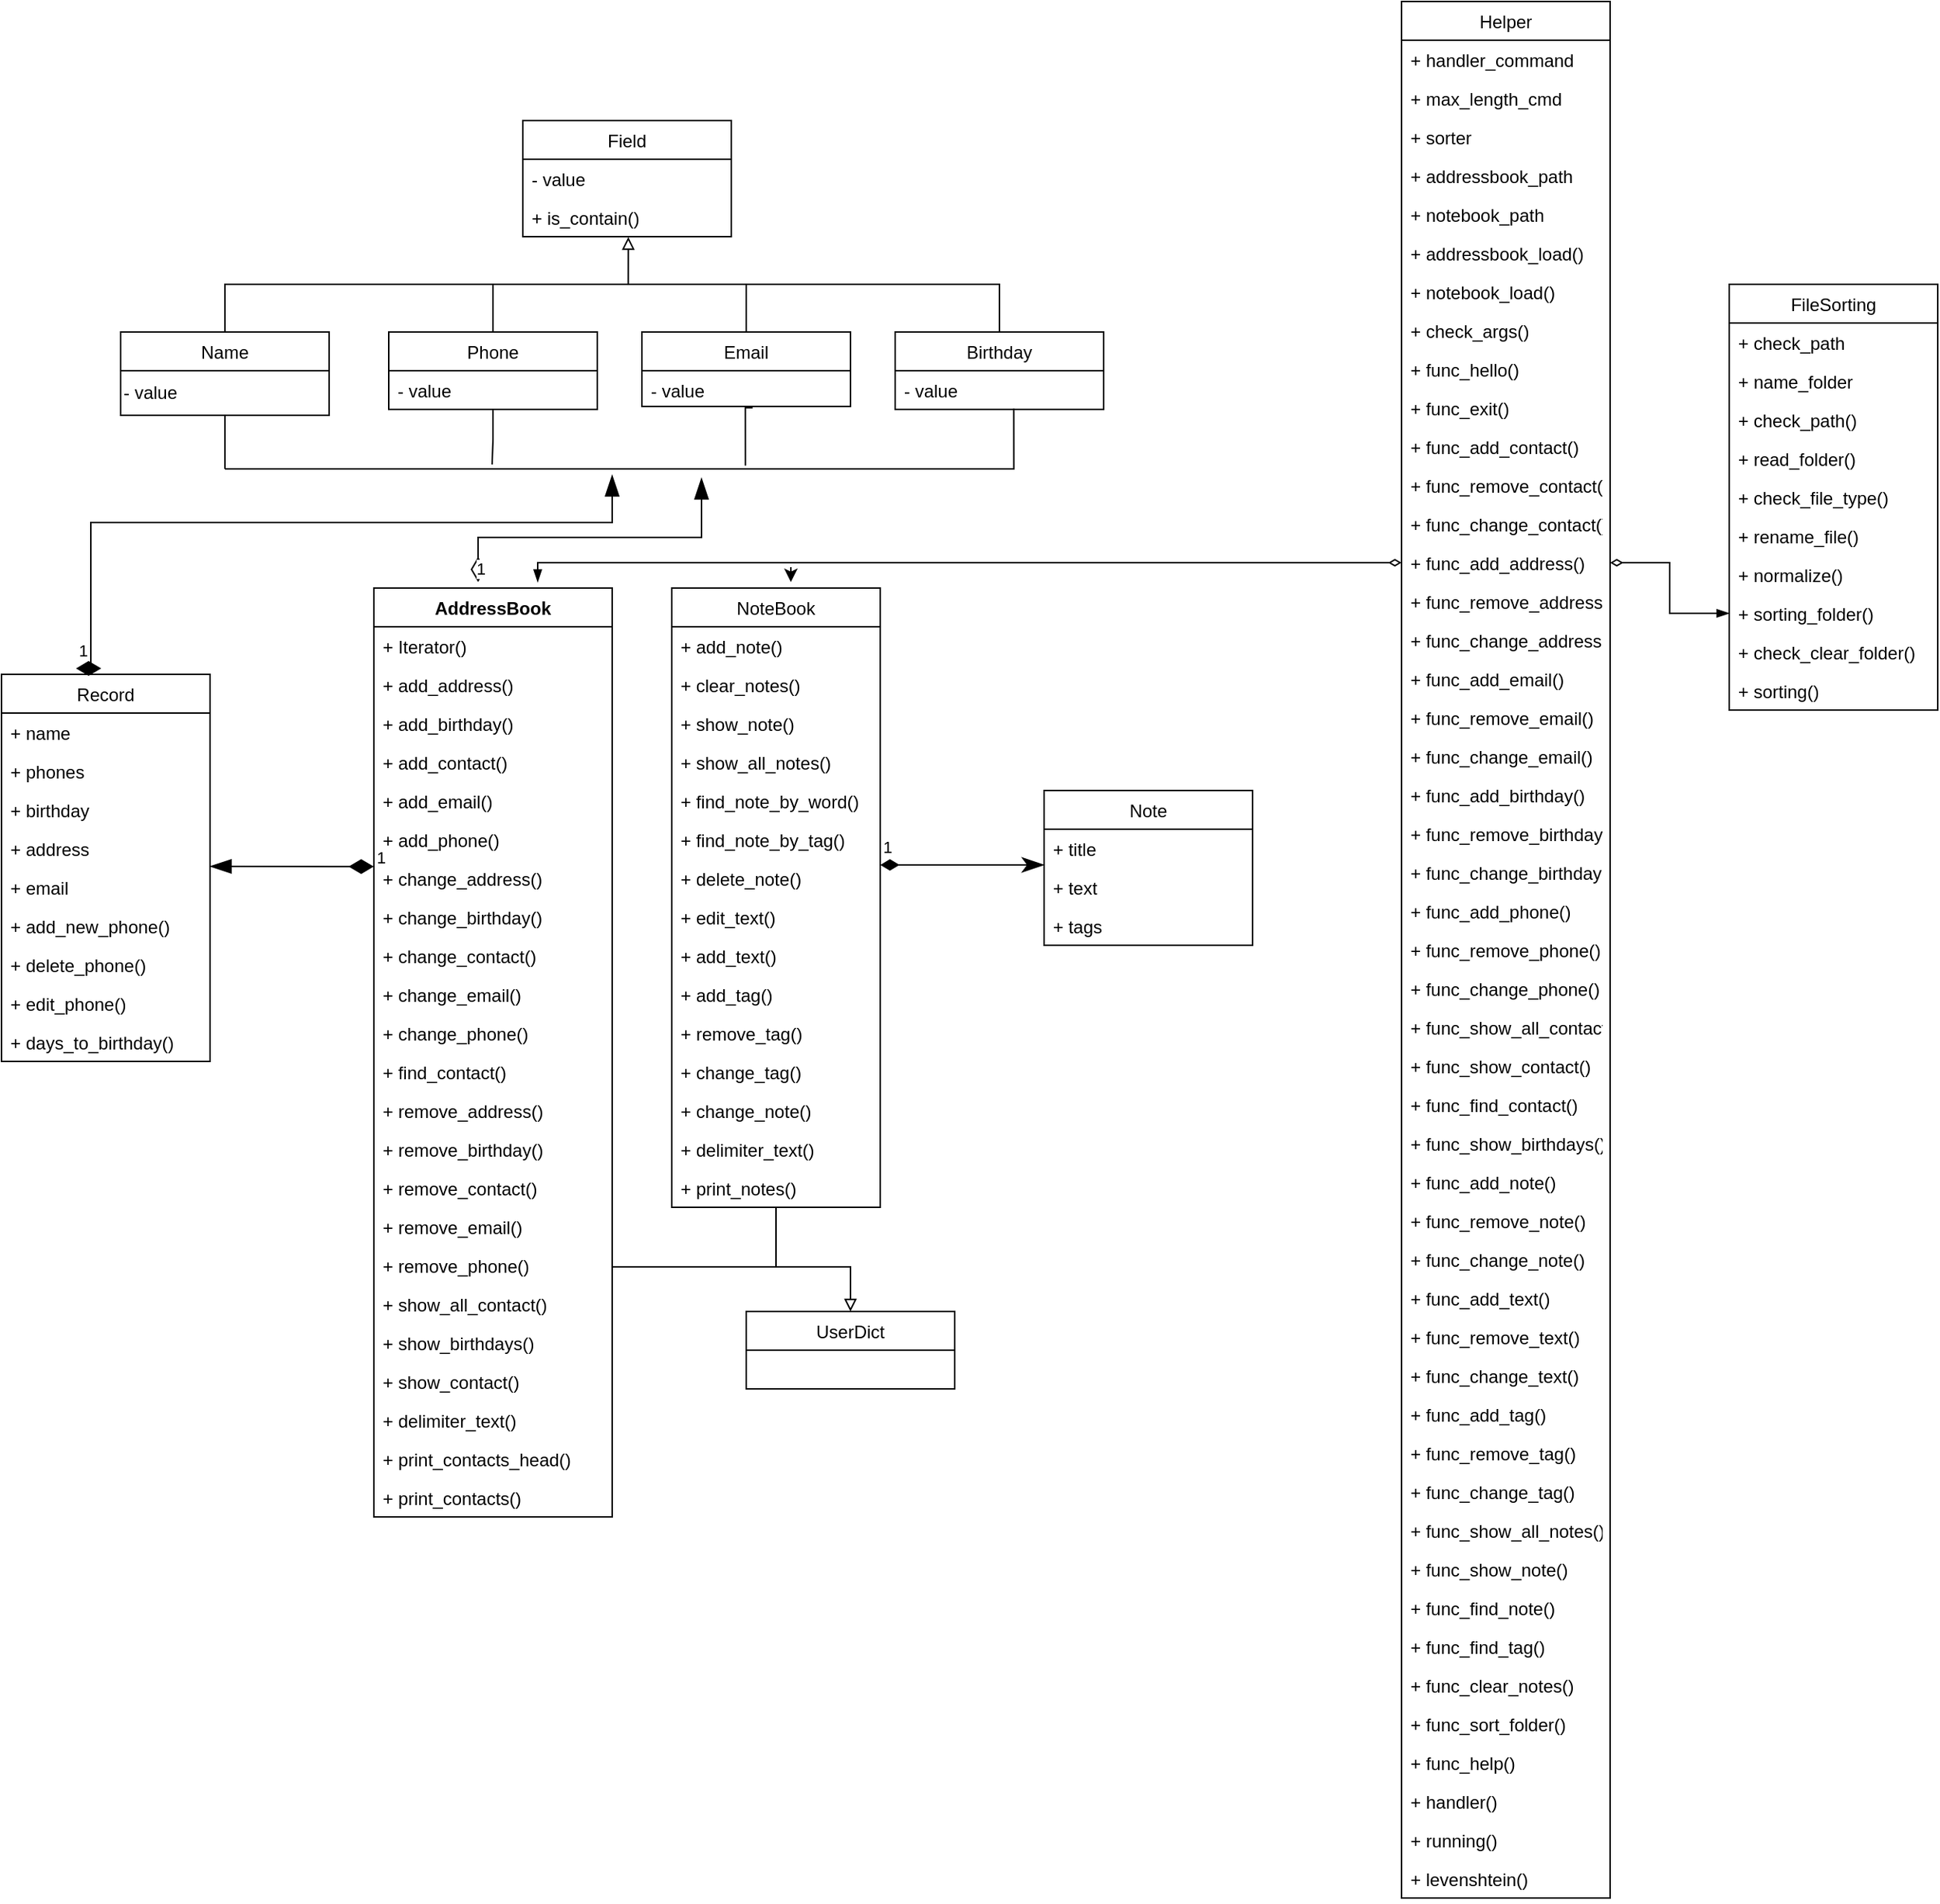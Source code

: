 <mxfile version="20.6.0" type="github">
  <diagram id="LHXwLMslvhEM35hMRNJ9" name="Страница 1">
    <mxGraphModel dx="2930" dy="1698" grid="1" gridSize="10" guides="1" tooltips="1" connect="1" arrows="1" fold="1" page="0" pageScale="1" pageWidth="827" pageHeight="1169" math="0" shadow="0">
      <root>
        <mxCell id="0" />
        <mxCell id="1" parent="0" />
        <mxCell id="7CHZc0xupjihCXrQyd_e-5" value="UserDict" style="swimlane;fontStyle=0;childLayout=stackLayout;horizontal=1;startSize=26;fillColor=none;horizontalStack=0;resizeParent=1;resizeParentMax=0;resizeLast=0;collapsible=1;marginBottom=0;" parent="1" vertex="1">
          <mxGeometry x="-360" y="360" width="140" height="52" as="geometry">
            <mxRectangle x="140" y="-300" width="90" height="30" as="alternateBounds" />
          </mxGeometry>
        </mxCell>
        <mxCell id="7CHZc0xupjihCXrQyd_e-9" value="AddressBook" style="swimlane;fontStyle=1;align=center;verticalAlign=top;childLayout=stackLayout;horizontal=1;startSize=26;horizontalStack=0;resizeParent=1;resizeParentMax=0;resizeLast=0;collapsible=1;marginBottom=0;" parent="1" vertex="1">
          <mxGeometry x="-610" y="-126" width="160" height="624" as="geometry">
            <mxRectangle x="40" y="-240" width="120" height="30" as="alternateBounds" />
          </mxGeometry>
        </mxCell>
        <mxCell id="7CHZc0xupjihCXrQyd_e-10" value="+ Iterator()" style="text;strokeColor=none;fillColor=none;align=left;verticalAlign=top;spacingLeft=4;spacingRight=4;overflow=hidden;rotatable=0;points=[[0,0.5],[1,0.5]];portConstraint=eastwest;" parent="7CHZc0xupjihCXrQyd_e-9" vertex="1">
          <mxGeometry y="26" width="160" height="26" as="geometry" />
        </mxCell>
        <mxCell id="7CHZc0xupjihCXrQyd_e-12" value="+ add_address()" style="text;strokeColor=none;fillColor=none;align=left;verticalAlign=top;spacingLeft=4;spacingRight=4;overflow=hidden;rotatable=0;points=[[0,0.5],[1,0.5]];portConstraint=eastwest;" parent="7CHZc0xupjihCXrQyd_e-9" vertex="1">
          <mxGeometry y="52" width="160" height="26" as="geometry" />
        </mxCell>
        <mxCell id="7CHZc0xupjihCXrQyd_e-13" value="+ add_birthday()" style="text;strokeColor=none;fillColor=none;align=left;verticalAlign=top;spacingLeft=4;spacingRight=4;overflow=hidden;rotatable=0;points=[[0,0.5],[1,0.5]];portConstraint=eastwest;" parent="7CHZc0xupjihCXrQyd_e-9" vertex="1">
          <mxGeometry y="78" width="160" height="26" as="geometry" />
        </mxCell>
        <mxCell id="7CHZc0xupjihCXrQyd_e-14" value="+ add_contact()" style="text;strokeColor=none;fillColor=none;align=left;verticalAlign=top;spacingLeft=4;spacingRight=4;overflow=hidden;rotatable=0;points=[[0,0.5],[1,0.5]];portConstraint=eastwest;" parent="7CHZc0xupjihCXrQyd_e-9" vertex="1">
          <mxGeometry y="104" width="160" height="26" as="geometry" />
        </mxCell>
        <mxCell id="7CHZc0xupjihCXrQyd_e-15" value="+ add_email()" style="text;strokeColor=none;fillColor=none;align=left;verticalAlign=top;spacingLeft=4;spacingRight=4;overflow=hidden;rotatable=0;points=[[0,0.5],[1,0.5]];portConstraint=eastwest;" parent="7CHZc0xupjihCXrQyd_e-9" vertex="1">
          <mxGeometry y="130" width="160" height="26" as="geometry" />
        </mxCell>
        <mxCell id="7CHZc0xupjihCXrQyd_e-17" value="+ add_phone()" style="text;strokeColor=none;fillColor=none;align=left;verticalAlign=top;spacingLeft=4;spacingRight=4;overflow=hidden;rotatable=0;points=[[0,0.5],[1,0.5]];portConstraint=eastwest;" parent="7CHZc0xupjihCXrQyd_e-9" vertex="1">
          <mxGeometry y="156" width="160" height="26" as="geometry" />
        </mxCell>
        <mxCell id="7CHZc0xupjihCXrQyd_e-18" value="+ change_address()" style="text;strokeColor=none;fillColor=none;align=left;verticalAlign=top;spacingLeft=4;spacingRight=4;overflow=hidden;rotatable=0;points=[[0,0.5],[1,0.5]];portConstraint=eastwest;" parent="7CHZc0xupjihCXrQyd_e-9" vertex="1">
          <mxGeometry y="182" width="160" height="26" as="geometry" />
        </mxCell>
        <mxCell id="7CHZc0xupjihCXrQyd_e-19" value="+ change_birthday()" style="text;strokeColor=none;fillColor=none;align=left;verticalAlign=top;spacingLeft=4;spacingRight=4;overflow=hidden;rotatable=0;points=[[0,0.5],[1,0.5]];portConstraint=eastwest;" parent="7CHZc0xupjihCXrQyd_e-9" vertex="1">
          <mxGeometry y="208" width="160" height="26" as="geometry" />
        </mxCell>
        <mxCell id="7CHZc0xupjihCXrQyd_e-20" value="+ change_contact()" style="text;strokeColor=none;fillColor=none;align=left;verticalAlign=top;spacingLeft=4;spacingRight=4;overflow=hidden;rotatable=0;points=[[0,0.5],[1,0.5]];portConstraint=eastwest;" parent="7CHZc0xupjihCXrQyd_e-9" vertex="1">
          <mxGeometry y="234" width="160" height="26" as="geometry" />
        </mxCell>
        <mxCell id="7CHZc0xupjihCXrQyd_e-21" value="+ change_email()" style="text;strokeColor=none;fillColor=none;align=left;verticalAlign=top;spacingLeft=4;spacingRight=4;overflow=hidden;rotatable=0;points=[[0,0.5],[1,0.5]];portConstraint=eastwest;" parent="7CHZc0xupjihCXrQyd_e-9" vertex="1">
          <mxGeometry y="260" width="160" height="26" as="geometry" />
        </mxCell>
        <mxCell id="7CHZc0xupjihCXrQyd_e-22" value="+ change_phone()" style="text;strokeColor=none;fillColor=none;align=left;verticalAlign=top;spacingLeft=4;spacingRight=4;overflow=hidden;rotatable=0;points=[[0,0.5],[1,0.5]];portConstraint=eastwest;" parent="7CHZc0xupjihCXrQyd_e-9" vertex="1">
          <mxGeometry y="286" width="160" height="26" as="geometry" />
        </mxCell>
        <mxCell id="7CHZc0xupjihCXrQyd_e-23" value="+ find_contact()" style="text;strokeColor=none;fillColor=none;align=left;verticalAlign=top;spacingLeft=4;spacingRight=4;overflow=hidden;rotatable=0;points=[[0,0.5],[1,0.5]];portConstraint=eastwest;" parent="7CHZc0xupjihCXrQyd_e-9" vertex="1">
          <mxGeometry y="312" width="160" height="26" as="geometry" />
        </mxCell>
        <mxCell id="7CHZc0xupjihCXrQyd_e-24" value="+ remove_address()" style="text;strokeColor=none;fillColor=none;align=left;verticalAlign=top;spacingLeft=4;spacingRight=4;overflow=hidden;rotatable=0;points=[[0,0.5],[1,0.5]];portConstraint=eastwest;" parent="7CHZc0xupjihCXrQyd_e-9" vertex="1">
          <mxGeometry y="338" width="160" height="26" as="geometry" />
        </mxCell>
        <mxCell id="7CHZc0xupjihCXrQyd_e-25" value="+ remove_birthday()" style="text;strokeColor=none;fillColor=none;align=left;verticalAlign=top;spacingLeft=4;spacingRight=4;overflow=hidden;rotatable=0;points=[[0,0.5],[1,0.5]];portConstraint=eastwest;" parent="7CHZc0xupjihCXrQyd_e-9" vertex="1">
          <mxGeometry y="364" width="160" height="26" as="geometry" />
        </mxCell>
        <mxCell id="7CHZc0xupjihCXrQyd_e-26" value="+ remove_contact()" style="text;strokeColor=none;fillColor=none;align=left;verticalAlign=top;spacingLeft=4;spacingRight=4;overflow=hidden;rotatable=0;points=[[0,0.5],[1,0.5]];portConstraint=eastwest;" parent="7CHZc0xupjihCXrQyd_e-9" vertex="1">
          <mxGeometry y="390" width="160" height="26" as="geometry" />
        </mxCell>
        <mxCell id="7CHZc0xupjihCXrQyd_e-27" value="+ remove_email()" style="text;strokeColor=none;fillColor=none;align=left;verticalAlign=top;spacingLeft=4;spacingRight=4;overflow=hidden;rotatable=0;points=[[0,0.5],[1,0.5]];portConstraint=eastwest;" parent="7CHZc0xupjihCXrQyd_e-9" vertex="1">
          <mxGeometry y="416" width="160" height="26" as="geometry" />
        </mxCell>
        <mxCell id="7CHZc0xupjihCXrQyd_e-28" value="+ remove_phone()" style="text;strokeColor=none;fillColor=none;align=left;verticalAlign=top;spacingLeft=4;spacingRight=4;overflow=hidden;rotatable=0;points=[[0,0.5],[1,0.5]];portConstraint=eastwest;" parent="7CHZc0xupjihCXrQyd_e-9" vertex="1">
          <mxGeometry y="442" width="160" height="26" as="geometry" />
        </mxCell>
        <mxCell id="7CHZc0xupjihCXrQyd_e-29" value="+ show_all_contact()" style="text;strokeColor=none;fillColor=none;align=left;verticalAlign=top;spacingLeft=4;spacingRight=4;overflow=hidden;rotatable=0;points=[[0,0.5],[1,0.5]];portConstraint=eastwest;" parent="7CHZc0xupjihCXrQyd_e-9" vertex="1">
          <mxGeometry y="468" width="160" height="26" as="geometry" />
        </mxCell>
        <mxCell id="7CHZc0xupjihCXrQyd_e-30" value="+ show_birthdays()" style="text;strokeColor=none;fillColor=none;align=left;verticalAlign=top;spacingLeft=4;spacingRight=4;overflow=hidden;rotatable=0;points=[[0,0.5],[1,0.5]];portConstraint=eastwest;" parent="7CHZc0xupjihCXrQyd_e-9" vertex="1">
          <mxGeometry y="494" width="160" height="26" as="geometry" />
        </mxCell>
        <mxCell id="7CHZc0xupjihCXrQyd_e-31" value="+ show_contact()" style="text;strokeColor=none;fillColor=none;align=left;verticalAlign=top;spacingLeft=4;spacingRight=4;overflow=hidden;rotatable=0;points=[[0,0.5],[1,0.5]];portConstraint=eastwest;" parent="7CHZc0xupjihCXrQyd_e-9" vertex="1">
          <mxGeometry y="520" width="160" height="26" as="geometry" />
        </mxCell>
        <mxCell id="7CHZc0xupjihCXrQyd_e-32" value="+ delimiter_text()" style="text;strokeColor=none;fillColor=none;align=left;verticalAlign=top;spacingLeft=4;spacingRight=4;overflow=hidden;rotatable=0;points=[[0,0.5],[1,0.5]];portConstraint=eastwest;" parent="7CHZc0xupjihCXrQyd_e-9" vertex="1">
          <mxGeometry y="546" width="160" height="26" as="geometry" />
        </mxCell>
        <mxCell id="7CHZc0xupjihCXrQyd_e-33" value="+ print_contacts_head()" style="text;strokeColor=none;fillColor=none;align=left;verticalAlign=top;spacingLeft=4;spacingRight=4;overflow=hidden;rotatable=0;points=[[0,0.5],[1,0.5]];portConstraint=eastwest;" parent="7CHZc0xupjihCXrQyd_e-9" vertex="1">
          <mxGeometry y="572" width="160" height="26" as="geometry" />
        </mxCell>
        <mxCell id="7CHZc0xupjihCXrQyd_e-34" value="+ print_contacts()" style="text;strokeColor=none;fillColor=none;align=left;verticalAlign=top;spacingLeft=4;spacingRight=4;overflow=hidden;rotatable=0;points=[[0,0.5],[1,0.5]];portConstraint=eastwest;" parent="7CHZc0xupjihCXrQyd_e-9" vertex="1">
          <mxGeometry y="598" width="160" height="26" as="geometry" />
        </mxCell>
        <mxCell id="JIdOy0GhvIOSwxLTdiRH-29" value="" style="edgeStyle=orthogonalEdgeStyle;rounded=0;orthogonalLoop=1;jettySize=auto;html=1;endArrow=none;endFill=0;" edge="1" parent="1" source="7CHZc0xupjihCXrQyd_e-40">
          <mxGeometry relative="1" as="geometry">
            <mxPoint x="-360" y="-330" as="targetPoint" />
            <Array as="points">
              <mxPoint x="-190" y="-330" />
            </Array>
          </mxGeometry>
        </mxCell>
        <mxCell id="7CHZc0xupjihCXrQyd_e-40" value="Birthday" style="swimlane;fontStyle=0;childLayout=stackLayout;horizontal=1;startSize=26;fillColor=none;horizontalStack=0;resizeParent=1;resizeParentMax=0;resizeLast=0;collapsible=1;marginBottom=0;" parent="1" vertex="1">
          <mxGeometry x="-260" y="-298" width="140" height="52" as="geometry">
            <mxRectangle x="-150" y="-200" width="80" height="30" as="alternateBounds" />
          </mxGeometry>
        </mxCell>
        <mxCell id="7CHZc0xupjihCXrQyd_e-41" value="- value" style="text;strokeColor=none;fillColor=none;align=left;verticalAlign=top;spacingLeft=4;spacingRight=4;overflow=hidden;rotatable=0;points=[[0,0.5],[1,0.5]];portConstraint=eastwest;" parent="7CHZc0xupjihCXrQyd_e-40" vertex="1">
          <mxGeometry y="26" width="140" height="26" as="geometry" />
        </mxCell>
        <mxCell id="JIdOy0GhvIOSwxLTdiRH-21" value="" style="edgeStyle=orthogonalEdgeStyle;rounded=0;orthogonalLoop=1;jettySize=auto;html=1;endArrow=none;endFill=0;" edge="1" parent="1" source="7CHZc0xupjihCXrQyd_e-46">
          <mxGeometry relative="1" as="geometry">
            <mxPoint x="-440" y="-330" as="targetPoint" />
            <Array as="points">
              <mxPoint x="-360" y="-330" />
              <mxPoint x="-430" y="-330" />
            </Array>
          </mxGeometry>
        </mxCell>
        <mxCell id="JIdOy0GhvIOSwxLTdiRH-122" value="" style="edgeStyle=orthogonalEdgeStyle;rounded=0;orthogonalLoop=1;jettySize=auto;html=1;endArrow=none;endFill=0;startSize=10;exitX=0.531;exitY=1.038;exitDx=0;exitDy=0;exitPerimeter=0;entryX=0.672;entryY=0.225;entryDx=0;entryDy=0;entryPerimeter=0;" edge="1" parent="1" source="7CHZc0xupjihCXrQyd_e-47" target="JIdOy0GhvIOSwxLTdiRH-118">
          <mxGeometry relative="1" as="geometry">
            <mxPoint x="-360" y="-220" as="targetPoint" />
          </mxGeometry>
        </mxCell>
        <mxCell id="7CHZc0xupjihCXrQyd_e-46" value="Email" style="swimlane;fontStyle=0;childLayout=stackLayout;horizontal=1;startSize=26;fillColor=none;horizontalStack=0;resizeParent=1;resizeParentMax=0;resizeLast=0;collapsible=1;marginBottom=0;" parent="1" vertex="1">
          <mxGeometry x="-430" y="-298" width="140" height="50" as="geometry">
            <mxRectangle x="-230" y="-200" width="70" height="30" as="alternateBounds" />
          </mxGeometry>
        </mxCell>
        <mxCell id="7CHZc0xupjihCXrQyd_e-47" value="- value" style="text;strokeColor=none;fillColor=none;align=left;verticalAlign=top;spacingLeft=4;spacingRight=4;overflow=hidden;rotatable=0;points=[[0,0.5],[1,0.5]];portConstraint=eastwest;" parent="7CHZc0xupjihCXrQyd_e-46" vertex="1">
          <mxGeometry y="26" width="140" height="24" as="geometry" />
        </mxCell>
        <mxCell id="7CHZc0xupjihCXrQyd_e-50" value="Field" style="swimlane;fontStyle=0;childLayout=stackLayout;horizontal=1;startSize=26;fillColor=none;horizontalStack=0;resizeParent=1;resizeParentMax=0;resizeLast=0;collapsible=1;marginBottom=0;" parent="1" vertex="1">
          <mxGeometry x="-510" y="-440" width="140" height="78" as="geometry">
            <mxRectangle x="-270" y="-270" width="70" height="30" as="alternateBounds" />
          </mxGeometry>
        </mxCell>
        <mxCell id="7CHZc0xupjihCXrQyd_e-51" value="- value" style="text;strokeColor=none;fillColor=none;align=left;verticalAlign=top;spacingLeft=4;spacingRight=4;overflow=hidden;rotatable=0;points=[[0,0.5],[1,0.5]];portConstraint=eastwest;" parent="7CHZc0xupjihCXrQyd_e-50" vertex="1">
          <mxGeometry y="26" width="140" height="26" as="geometry" />
        </mxCell>
        <mxCell id="7CHZc0xupjihCXrQyd_e-52" value="+ is_contain()" style="text;strokeColor=none;fillColor=none;align=left;verticalAlign=top;spacingLeft=4;spacingRight=4;overflow=hidden;rotatable=0;points=[[0,0.5],[1,0.5]];portConstraint=eastwest;" parent="7CHZc0xupjihCXrQyd_e-50" vertex="1">
          <mxGeometry y="52" width="140" height="26" as="geometry" />
        </mxCell>
        <mxCell id="7CHZc0xupjihCXrQyd_e-54" value="FileSorting" style="swimlane;fontStyle=0;childLayout=stackLayout;horizontal=1;startSize=26;fillColor=none;horizontalStack=0;resizeParent=1;resizeParentMax=0;resizeLast=0;collapsible=1;marginBottom=0;" parent="1" vertex="1">
          <mxGeometry x="300" y="-330" width="140" height="286" as="geometry">
            <mxRectangle x="550" y="-160" width="100" height="30" as="alternateBounds" />
          </mxGeometry>
        </mxCell>
        <mxCell id="7CHZc0xupjihCXrQyd_e-55" value="+ check_path" style="text;strokeColor=none;fillColor=none;align=left;verticalAlign=top;spacingLeft=4;spacingRight=4;overflow=hidden;rotatable=0;points=[[0,0.5],[1,0.5]];portConstraint=eastwest;" parent="7CHZc0xupjihCXrQyd_e-54" vertex="1">
          <mxGeometry y="26" width="140" height="26" as="geometry" />
        </mxCell>
        <mxCell id="7CHZc0xupjihCXrQyd_e-56" value="+ name_folder" style="text;strokeColor=none;fillColor=none;align=left;verticalAlign=top;spacingLeft=4;spacingRight=4;overflow=hidden;rotatable=0;points=[[0,0.5],[1,0.5]];portConstraint=eastwest;" parent="7CHZc0xupjihCXrQyd_e-54" vertex="1">
          <mxGeometry y="52" width="140" height="26" as="geometry" />
        </mxCell>
        <mxCell id="7CHZc0xupjihCXrQyd_e-65" value="+ check_path()" style="text;strokeColor=none;fillColor=none;align=left;verticalAlign=top;spacingLeft=4;spacingRight=4;overflow=hidden;rotatable=0;points=[[0,0.5],[1,0.5]];portConstraint=eastwest;" parent="7CHZc0xupjihCXrQyd_e-54" vertex="1">
          <mxGeometry y="78" width="140" height="26" as="geometry" />
        </mxCell>
        <mxCell id="7CHZc0xupjihCXrQyd_e-57" value="+ read_folder()" style="text;strokeColor=none;fillColor=none;align=left;verticalAlign=top;spacingLeft=4;spacingRight=4;overflow=hidden;rotatable=0;points=[[0,0.5],[1,0.5]];portConstraint=eastwest;" parent="7CHZc0xupjihCXrQyd_e-54" vertex="1">
          <mxGeometry y="104" width="140" height="26" as="geometry" />
        </mxCell>
        <mxCell id="7CHZc0xupjihCXrQyd_e-58" value="+ check_file_type()" style="text;strokeColor=none;fillColor=none;align=left;verticalAlign=top;spacingLeft=4;spacingRight=4;overflow=hidden;rotatable=0;points=[[0,0.5],[1,0.5]];portConstraint=eastwest;" parent="7CHZc0xupjihCXrQyd_e-54" vertex="1">
          <mxGeometry y="130" width="140" height="26" as="geometry" />
        </mxCell>
        <mxCell id="7CHZc0xupjihCXrQyd_e-59" value="+ rename_file()" style="text;strokeColor=none;fillColor=none;align=left;verticalAlign=top;spacingLeft=4;spacingRight=4;overflow=hidden;rotatable=0;points=[[0,0.5],[1,0.5]];portConstraint=eastwest;" parent="7CHZc0xupjihCXrQyd_e-54" vertex="1">
          <mxGeometry y="156" width="140" height="26" as="geometry" />
        </mxCell>
        <mxCell id="7CHZc0xupjihCXrQyd_e-60" value="+ normalize()" style="text;strokeColor=none;fillColor=none;align=left;verticalAlign=top;spacingLeft=4;spacingRight=4;overflow=hidden;rotatable=0;points=[[0,0.5],[1,0.5]];portConstraint=eastwest;" parent="7CHZc0xupjihCXrQyd_e-54" vertex="1">
          <mxGeometry y="182" width="140" height="26" as="geometry" />
        </mxCell>
        <mxCell id="7CHZc0xupjihCXrQyd_e-61" value="+ sorting_folder()" style="text;strokeColor=none;fillColor=none;align=left;verticalAlign=top;spacingLeft=4;spacingRight=4;overflow=hidden;rotatable=0;points=[[0,0.5],[1,0.5]];portConstraint=eastwest;" parent="7CHZc0xupjihCXrQyd_e-54" vertex="1">
          <mxGeometry y="208" width="140" height="26" as="geometry" />
        </mxCell>
        <mxCell id="7CHZc0xupjihCXrQyd_e-62" value="+ check_clear_folder()" style="text;strokeColor=none;fillColor=none;align=left;verticalAlign=top;spacingLeft=4;spacingRight=4;overflow=hidden;rotatable=0;points=[[0,0.5],[1,0.5]];portConstraint=eastwest;" parent="7CHZc0xupjihCXrQyd_e-54" vertex="1">
          <mxGeometry y="234" width="140" height="26" as="geometry" />
        </mxCell>
        <mxCell id="7CHZc0xupjihCXrQyd_e-63" value="+ sorting()" style="text;strokeColor=none;fillColor=none;align=left;verticalAlign=top;spacingLeft=4;spacingRight=4;overflow=hidden;rotatable=0;points=[[0,0.5],[1,0.5]];portConstraint=eastwest;" parent="7CHZc0xupjihCXrQyd_e-54" vertex="1">
          <mxGeometry y="260" width="140" height="26" as="geometry" />
        </mxCell>
        <mxCell id="JIdOy0GhvIOSwxLTdiRH-16" style="edgeStyle=orthogonalEdgeStyle;rounded=0;orthogonalLoop=1;jettySize=auto;html=1;entryX=0.506;entryY=1.008;entryDx=0;entryDy=0;entryPerimeter=0;endArrow=block;endFill=0;" edge="1" parent="1" source="7CHZc0xupjihCXrQyd_e-66" target="7CHZc0xupjihCXrQyd_e-52">
          <mxGeometry relative="1" as="geometry" />
        </mxCell>
        <mxCell id="7CHZc0xupjihCXrQyd_e-66" value="Name" style="swimlane;fontStyle=0;childLayout=stackLayout;horizontal=1;startSize=26;fillColor=none;horizontalStack=0;resizeParent=1;resizeParentMax=0;resizeLast=0;collapsible=1;marginBottom=0;" parent="1" vertex="1">
          <mxGeometry x="-780" y="-298" width="140" height="56" as="geometry">
            <mxRectangle x="-400" y="-200" width="70" height="30" as="alternateBounds" />
          </mxGeometry>
        </mxCell>
        <mxCell id="JIdOy0GhvIOSwxLTdiRH-30" value="- value" style="text;html=1;align=left;verticalAlign=middle;resizable=0;points=[];autosize=1;strokeColor=none;fillColor=none;" vertex="1" parent="7CHZc0xupjihCXrQyd_e-66">
          <mxGeometry y="26" width="140" height="30" as="geometry" />
        </mxCell>
        <mxCell id="JIdOy0GhvIOSwxLTdiRH-20" value="" style="edgeStyle=orthogonalEdgeStyle;rounded=0;orthogonalLoop=1;jettySize=auto;html=1;endArrow=none;endFill=0;" edge="1" parent="1" source="7CHZc0xupjihCXrQyd_e-70">
          <mxGeometry relative="1" as="geometry">
            <mxPoint x="-530" y="-330" as="targetPoint" />
          </mxGeometry>
        </mxCell>
        <mxCell id="JIdOy0GhvIOSwxLTdiRH-125" style="edgeStyle=orthogonalEdgeStyle;rounded=0;orthogonalLoop=1;jettySize=auto;html=1;endArrow=none;endFill=0;startSize=10;entryX=0.345;entryY=0.125;entryDx=0;entryDy=0;entryPerimeter=0;" edge="1" parent="1" source="7CHZc0xupjihCXrQyd_e-70" target="JIdOy0GhvIOSwxLTdiRH-118">
          <mxGeometry relative="1" as="geometry">
            <mxPoint x="-530" y="-200" as="targetPoint" />
          </mxGeometry>
        </mxCell>
        <mxCell id="7CHZc0xupjihCXrQyd_e-70" value="Phone" style="swimlane;fontStyle=0;childLayout=stackLayout;horizontal=1;startSize=26;fillColor=none;horizontalStack=0;resizeParent=1;resizeParentMax=0;resizeLast=0;collapsible=1;marginBottom=0;" parent="1" vertex="1">
          <mxGeometry x="-600" y="-298" width="140" height="52" as="geometry">
            <mxRectangle x="-320" y="-200" width="80" height="30" as="alternateBounds" />
          </mxGeometry>
        </mxCell>
        <mxCell id="7CHZc0xupjihCXrQyd_e-71" value="- value" style="text;strokeColor=none;fillColor=none;align=left;verticalAlign=top;spacingLeft=4;spacingRight=4;overflow=hidden;rotatable=0;points=[[0,0.5],[1,0.5]];portConstraint=eastwest;" parent="7CHZc0xupjihCXrQyd_e-70" vertex="1">
          <mxGeometry y="26" width="140" height="26" as="geometry" />
        </mxCell>
        <mxCell id="7CHZc0xupjihCXrQyd_e-74" value="Record" style="swimlane;fontStyle=0;childLayout=stackLayout;horizontal=1;startSize=26;fillColor=none;horizontalStack=0;resizeParent=1;resizeParentMax=0;resizeLast=0;collapsible=1;marginBottom=0;" parent="1" vertex="1">
          <mxGeometry x="-860" y="-68" width="140" height="260" as="geometry">
            <mxRectangle x="570" y="-180" width="80" height="30" as="alternateBounds" />
          </mxGeometry>
        </mxCell>
        <mxCell id="7CHZc0xupjihCXrQyd_e-75" value="+ name" style="text;strokeColor=none;fillColor=none;align=left;verticalAlign=top;spacingLeft=4;spacingRight=4;overflow=hidden;rotatable=0;points=[[0,0.5],[1,0.5]];portConstraint=eastwest;" parent="7CHZc0xupjihCXrQyd_e-74" vertex="1">
          <mxGeometry y="26" width="140" height="26" as="geometry" />
        </mxCell>
        <mxCell id="7CHZc0xupjihCXrQyd_e-76" value="+ phones" style="text;strokeColor=none;fillColor=none;align=left;verticalAlign=top;spacingLeft=4;spacingRight=4;overflow=hidden;rotatable=0;points=[[0,0.5],[1,0.5]];portConstraint=eastwest;" parent="7CHZc0xupjihCXrQyd_e-74" vertex="1">
          <mxGeometry y="52" width="140" height="26" as="geometry" />
        </mxCell>
        <mxCell id="7CHZc0xupjihCXrQyd_e-77" value="+ birthday" style="text;strokeColor=none;fillColor=none;align=left;verticalAlign=top;spacingLeft=4;spacingRight=4;overflow=hidden;rotatable=0;points=[[0,0.5],[1,0.5]];portConstraint=eastwest;" parent="7CHZc0xupjihCXrQyd_e-74" vertex="1">
          <mxGeometry y="78" width="140" height="26" as="geometry" />
        </mxCell>
        <mxCell id="7CHZc0xupjihCXrQyd_e-78" value="+ address" style="text;strokeColor=none;fillColor=none;align=left;verticalAlign=top;spacingLeft=4;spacingRight=4;overflow=hidden;rotatable=0;points=[[0,0.5],[1,0.5]];portConstraint=eastwest;" parent="7CHZc0xupjihCXrQyd_e-74" vertex="1">
          <mxGeometry y="104" width="140" height="26" as="geometry" />
        </mxCell>
        <mxCell id="7CHZc0xupjihCXrQyd_e-79" value="+ email" style="text;strokeColor=none;fillColor=none;align=left;verticalAlign=top;spacingLeft=4;spacingRight=4;overflow=hidden;rotatable=0;points=[[0,0.5],[1,0.5]];portConstraint=eastwest;" parent="7CHZc0xupjihCXrQyd_e-74" vertex="1">
          <mxGeometry y="130" width="140" height="26" as="geometry" />
        </mxCell>
        <mxCell id="7CHZc0xupjihCXrQyd_e-80" value="+ add_new_phone()" style="text;strokeColor=none;fillColor=none;align=left;verticalAlign=top;spacingLeft=4;spacingRight=4;overflow=hidden;rotatable=0;points=[[0,0.5],[1,0.5]];portConstraint=eastwest;" parent="7CHZc0xupjihCXrQyd_e-74" vertex="1">
          <mxGeometry y="156" width="140" height="26" as="geometry" />
        </mxCell>
        <mxCell id="7CHZc0xupjihCXrQyd_e-81" value="+ delete_phone()" style="text;strokeColor=none;fillColor=none;align=left;verticalAlign=top;spacingLeft=4;spacingRight=4;overflow=hidden;rotatable=0;points=[[0,0.5],[1,0.5]];portConstraint=eastwest;" parent="7CHZc0xupjihCXrQyd_e-74" vertex="1">
          <mxGeometry y="182" width="140" height="26" as="geometry" />
        </mxCell>
        <mxCell id="7CHZc0xupjihCXrQyd_e-82" value="+ edit_phone()" style="text;strokeColor=none;fillColor=none;align=left;verticalAlign=top;spacingLeft=4;spacingRight=4;overflow=hidden;rotatable=0;points=[[0,0.5],[1,0.5]];portConstraint=eastwest;" parent="7CHZc0xupjihCXrQyd_e-74" vertex="1">
          <mxGeometry y="208" width="140" height="26" as="geometry" />
        </mxCell>
        <mxCell id="7CHZc0xupjihCXrQyd_e-83" value="+ days_to_birthday()" style="text;strokeColor=none;fillColor=none;align=left;verticalAlign=top;spacingLeft=4;spacingRight=4;overflow=hidden;rotatable=0;points=[[0,0.5],[1,0.5]];portConstraint=eastwest;" parent="7CHZc0xupjihCXrQyd_e-74" vertex="1">
          <mxGeometry y="234" width="140" height="26" as="geometry" />
        </mxCell>
        <mxCell id="7CHZc0xupjihCXrQyd_e-84" value="Note" style="swimlane;fontStyle=0;childLayout=stackLayout;horizontal=1;startSize=26;fillColor=none;horizontalStack=0;resizeParent=1;resizeParentMax=0;resizeLast=0;collapsible=1;marginBottom=0;" parent="1" vertex="1">
          <mxGeometry x="-160" y="10" width="140" height="104" as="geometry">
            <mxRectangle x="450" y="-160" width="70" height="30" as="alternateBounds" />
          </mxGeometry>
        </mxCell>
        <mxCell id="7CHZc0xupjihCXrQyd_e-85" value="+ title" style="text;strokeColor=none;fillColor=none;align=left;verticalAlign=top;spacingLeft=4;spacingRight=4;overflow=hidden;rotatable=0;points=[[0,0.5],[1,0.5]];portConstraint=eastwest;" parent="7CHZc0xupjihCXrQyd_e-84" vertex="1">
          <mxGeometry y="26" width="140" height="26" as="geometry" />
        </mxCell>
        <mxCell id="7CHZc0xupjihCXrQyd_e-86" value="+ text" style="text;strokeColor=none;fillColor=none;align=left;verticalAlign=top;spacingLeft=4;spacingRight=4;overflow=hidden;rotatable=0;points=[[0,0.5],[1,0.5]];portConstraint=eastwest;" parent="7CHZc0xupjihCXrQyd_e-84" vertex="1">
          <mxGeometry y="52" width="140" height="26" as="geometry" />
        </mxCell>
        <mxCell id="7CHZc0xupjihCXrQyd_e-87" value="+ tags" style="text;strokeColor=none;fillColor=none;align=left;verticalAlign=top;spacingLeft=4;spacingRight=4;overflow=hidden;rotatable=0;points=[[0,0.5],[1,0.5]];portConstraint=eastwest;" parent="7CHZc0xupjihCXrQyd_e-84" vertex="1">
          <mxGeometry y="78" width="140" height="26" as="geometry" />
        </mxCell>
        <mxCell id="JIdOy0GhvIOSwxLTdiRH-58" value="" style="edgeStyle=orthogonalEdgeStyle;rounded=0;orthogonalLoop=1;jettySize=auto;html=1;endArrow=block;endFill=0;entryX=0.5;entryY=0;entryDx=0;entryDy=0;" edge="1" parent="1" source="7CHZc0xupjihCXrQyd_e-88" target="7CHZc0xupjihCXrQyd_e-5">
          <mxGeometry relative="1" as="geometry">
            <mxPoint x="-340" y="370" as="targetPoint" />
            <Array as="points">
              <mxPoint x="-340" y="330" />
              <mxPoint x="-290" y="330" />
            </Array>
          </mxGeometry>
        </mxCell>
        <mxCell id="7CHZc0xupjihCXrQyd_e-88" value="NoteBook" style="swimlane;fontStyle=0;childLayout=stackLayout;horizontal=1;startSize=26;fillColor=none;horizontalStack=0;resizeParent=1;resizeParentMax=0;resizeLast=0;collapsible=1;marginBottom=0;" parent="1" vertex="1">
          <mxGeometry x="-410" y="-126" width="140" height="416" as="geometry">
            <mxRectangle x="320" y="-190" width="90" height="30" as="alternateBounds" />
          </mxGeometry>
        </mxCell>
        <mxCell id="7CHZc0xupjihCXrQyd_e-89" value="+ add_note()" style="text;strokeColor=none;fillColor=none;align=left;verticalAlign=top;spacingLeft=4;spacingRight=4;overflow=hidden;rotatable=0;points=[[0,0.5],[1,0.5]];portConstraint=eastwest;" parent="7CHZc0xupjihCXrQyd_e-88" vertex="1">
          <mxGeometry y="26" width="140" height="26" as="geometry" />
        </mxCell>
        <mxCell id="7CHZc0xupjihCXrQyd_e-90" value="+ clear_notes()" style="text;strokeColor=none;fillColor=none;align=left;verticalAlign=top;spacingLeft=4;spacingRight=4;overflow=hidden;rotatable=0;points=[[0,0.5],[1,0.5]];portConstraint=eastwest;" parent="7CHZc0xupjihCXrQyd_e-88" vertex="1">
          <mxGeometry y="52" width="140" height="26" as="geometry" />
        </mxCell>
        <mxCell id="7CHZc0xupjihCXrQyd_e-91" value="+ show_note()" style="text;strokeColor=none;fillColor=none;align=left;verticalAlign=top;spacingLeft=4;spacingRight=4;overflow=hidden;rotatable=0;points=[[0,0.5],[1,0.5]];portConstraint=eastwest;" parent="7CHZc0xupjihCXrQyd_e-88" vertex="1">
          <mxGeometry y="78" width="140" height="26" as="geometry" />
        </mxCell>
        <mxCell id="7CHZc0xupjihCXrQyd_e-92" value="+ show_all_notes()" style="text;strokeColor=none;fillColor=none;align=left;verticalAlign=top;spacingLeft=4;spacingRight=4;overflow=hidden;rotatable=0;points=[[0,0.5],[1,0.5]];portConstraint=eastwest;" parent="7CHZc0xupjihCXrQyd_e-88" vertex="1">
          <mxGeometry y="104" width="140" height="26" as="geometry" />
        </mxCell>
        <mxCell id="7CHZc0xupjihCXrQyd_e-93" value="+ find_note_by_word()" style="text;strokeColor=none;fillColor=none;align=left;verticalAlign=top;spacingLeft=4;spacingRight=4;overflow=hidden;rotatable=0;points=[[0,0.5],[1,0.5]];portConstraint=eastwest;" parent="7CHZc0xupjihCXrQyd_e-88" vertex="1">
          <mxGeometry y="130" width="140" height="26" as="geometry" />
        </mxCell>
        <mxCell id="7CHZc0xupjihCXrQyd_e-94" value="+ find_note_by_tag()" style="text;strokeColor=none;fillColor=none;align=left;verticalAlign=top;spacingLeft=4;spacingRight=4;overflow=hidden;rotatable=0;points=[[0,0.5],[1,0.5]];portConstraint=eastwest;" parent="7CHZc0xupjihCXrQyd_e-88" vertex="1">
          <mxGeometry y="156" width="140" height="26" as="geometry" />
        </mxCell>
        <mxCell id="7CHZc0xupjihCXrQyd_e-95" value="+ delete_note()" style="text;strokeColor=none;fillColor=none;align=left;verticalAlign=top;spacingLeft=4;spacingRight=4;overflow=hidden;rotatable=0;points=[[0,0.5],[1,0.5]];portConstraint=eastwest;" parent="7CHZc0xupjihCXrQyd_e-88" vertex="1">
          <mxGeometry y="182" width="140" height="26" as="geometry" />
        </mxCell>
        <mxCell id="7CHZc0xupjihCXrQyd_e-96" value="+ edit_text()" style="text;strokeColor=none;fillColor=none;align=left;verticalAlign=top;spacingLeft=4;spacingRight=4;overflow=hidden;rotatable=0;points=[[0,0.5],[1,0.5]];portConstraint=eastwest;" parent="7CHZc0xupjihCXrQyd_e-88" vertex="1">
          <mxGeometry y="208" width="140" height="26" as="geometry" />
        </mxCell>
        <mxCell id="7CHZc0xupjihCXrQyd_e-97" value="+ add_text()" style="text;strokeColor=none;fillColor=none;align=left;verticalAlign=top;spacingLeft=4;spacingRight=4;overflow=hidden;rotatable=0;points=[[0,0.5],[1,0.5]];portConstraint=eastwest;" parent="7CHZc0xupjihCXrQyd_e-88" vertex="1">
          <mxGeometry y="234" width="140" height="26" as="geometry" />
        </mxCell>
        <mxCell id="7CHZc0xupjihCXrQyd_e-98" value="+ add_tag()" style="text;strokeColor=none;fillColor=none;align=left;verticalAlign=top;spacingLeft=4;spacingRight=4;overflow=hidden;rotatable=0;points=[[0,0.5],[1,0.5]];portConstraint=eastwest;" parent="7CHZc0xupjihCXrQyd_e-88" vertex="1">
          <mxGeometry y="260" width="140" height="26" as="geometry" />
        </mxCell>
        <mxCell id="7CHZc0xupjihCXrQyd_e-99" value="+ remove_tag()" style="text;strokeColor=none;fillColor=none;align=left;verticalAlign=top;spacingLeft=4;spacingRight=4;overflow=hidden;rotatable=0;points=[[0,0.5],[1,0.5]];portConstraint=eastwest;" parent="7CHZc0xupjihCXrQyd_e-88" vertex="1">
          <mxGeometry y="286" width="140" height="26" as="geometry" />
        </mxCell>
        <mxCell id="7CHZc0xupjihCXrQyd_e-100" value="+ change_tag()" style="text;strokeColor=none;fillColor=none;align=left;verticalAlign=top;spacingLeft=4;spacingRight=4;overflow=hidden;rotatable=0;points=[[0,0.5],[1,0.5]];portConstraint=eastwest;" parent="7CHZc0xupjihCXrQyd_e-88" vertex="1">
          <mxGeometry y="312" width="140" height="26" as="geometry" />
        </mxCell>
        <mxCell id="7CHZc0xupjihCXrQyd_e-101" value="+ change_note()" style="text;strokeColor=none;fillColor=none;align=left;verticalAlign=top;spacingLeft=4;spacingRight=4;overflow=hidden;rotatable=0;points=[[0,0.5],[1,0.5]];portConstraint=eastwest;" parent="7CHZc0xupjihCXrQyd_e-88" vertex="1">
          <mxGeometry y="338" width="140" height="26" as="geometry" />
        </mxCell>
        <mxCell id="7CHZc0xupjihCXrQyd_e-102" value="+ delimiter_text()" style="text;strokeColor=none;fillColor=none;align=left;verticalAlign=top;spacingLeft=4;spacingRight=4;overflow=hidden;rotatable=0;points=[[0,0.5],[1,0.5]];portConstraint=eastwest;" parent="7CHZc0xupjihCXrQyd_e-88" vertex="1">
          <mxGeometry y="364" width="140" height="26" as="geometry" />
        </mxCell>
        <mxCell id="7CHZc0xupjihCXrQyd_e-103" value="+ print_notes()" style="text;strokeColor=none;fillColor=none;align=left;verticalAlign=top;spacingLeft=4;spacingRight=4;overflow=hidden;rotatable=0;points=[[0,0.5],[1,0.5]];portConstraint=eastwest;" parent="7CHZc0xupjihCXrQyd_e-88" vertex="1">
          <mxGeometry y="390" width="140" height="26" as="geometry" />
        </mxCell>
        <mxCell id="7CHZc0xupjihCXrQyd_e-109" value="Helper" style="swimlane;fontStyle=0;childLayout=stackLayout;horizontal=1;startSize=26;fillColor=none;horizontalStack=0;resizeParent=1;resizeParentMax=0;resizeLast=0;collapsible=1;marginBottom=0;" parent="1" vertex="1">
          <mxGeometry x="80" y="-520" width="140" height="1274" as="geometry">
            <mxRectangle x="840" y="-160" width="80" height="30" as="alternateBounds" />
          </mxGeometry>
        </mxCell>
        <mxCell id="7CHZc0xupjihCXrQyd_e-110" value="+ handler_command" style="text;strokeColor=none;fillColor=none;align=left;verticalAlign=top;spacingLeft=4;spacingRight=4;overflow=hidden;rotatable=0;points=[[0,0.5],[1,0.5]];portConstraint=eastwest;" parent="7CHZc0xupjihCXrQyd_e-109" vertex="1">
          <mxGeometry y="26" width="140" height="26" as="geometry" />
        </mxCell>
        <mxCell id="7CHZc0xupjihCXrQyd_e-111" value="+ max_length_cmd" style="text;strokeColor=none;fillColor=none;align=left;verticalAlign=top;spacingLeft=4;spacingRight=4;overflow=hidden;rotatable=0;points=[[0,0.5],[1,0.5]];portConstraint=eastwest;" parent="7CHZc0xupjihCXrQyd_e-109" vertex="1">
          <mxGeometry y="52" width="140" height="26" as="geometry" />
        </mxCell>
        <mxCell id="7CHZc0xupjihCXrQyd_e-112" value="+ sorter" style="text;strokeColor=none;fillColor=none;align=left;verticalAlign=top;spacingLeft=4;spacingRight=4;overflow=hidden;rotatable=0;points=[[0,0.5],[1,0.5]];portConstraint=eastwest;" parent="7CHZc0xupjihCXrQyd_e-109" vertex="1">
          <mxGeometry y="78" width="140" height="26" as="geometry" />
        </mxCell>
        <mxCell id="7CHZc0xupjihCXrQyd_e-113" value="+ addressbook_path" style="text;strokeColor=none;fillColor=none;align=left;verticalAlign=top;spacingLeft=4;spacingRight=4;overflow=hidden;rotatable=0;points=[[0,0.5],[1,0.5]];portConstraint=eastwest;" parent="7CHZc0xupjihCXrQyd_e-109" vertex="1">
          <mxGeometry y="104" width="140" height="26" as="geometry" />
        </mxCell>
        <mxCell id="7CHZc0xupjihCXrQyd_e-114" value="+ notebook_path" style="text;strokeColor=none;fillColor=none;align=left;verticalAlign=top;spacingLeft=4;spacingRight=4;overflow=hidden;rotatable=0;points=[[0,0.5],[1,0.5]];portConstraint=eastwest;" parent="7CHZc0xupjihCXrQyd_e-109" vertex="1">
          <mxGeometry y="130" width="140" height="26" as="geometry" />
        </mxCell>
        <mxCell id="7CHZc0xupjihCXrQyd_e-115" value="+ addressbook_load()" style="text;strokeColor=none;fillColor=none;align=left;verticalAlign=top;spacingLeft=4;spacingRight=4;overflow=hidden;rotatable=0;points=[[0,0.5],[1,0.5]];portConstraint=eastwest;" parent="7CHZc0xupjihCXrQyd_e-109" vertex="1">
          <mxGeometry y="156" width="140" height="26" as="geometry" />
        </mxCell>
        <mxCell id="7CHZc0xupjihCXrQyd_e-116" value="+ notebook_load()" style="text;strokeColor=none;fillColor=none;align=left;verticalAlign=top;spacingLeft=4;spacingRight=4;overflow=hidden;rotatable=0;points=[[0,0.5],[1,0.5]];portConstraint=eastwest;" parent="7CHZc0xupjihCXrQyd_e-109" vertex="1">
          <mxGeometry y="182" width="140" height="26" as="geometry" />
        </mxCell>
        <mxCell id="7CHZc0xupjihCXrQyd_e-117" value="+ check_args()" style="text;strokeColor=none;fillColor=none;align=left;verticalAlign=top;spacingLeft=4;spacingRight=4;overflow=hidden;rotatable=0;points=[[0,0.5],[1,0.5]];portConstraint=eastwest;" parent="7CHZc0xupjihCXrQyd_e-109" vertex="1">
          <mxGeometry y="208" width="140" height="26" as="geometry" />
        </mxCell>
        <mxCell id="7CHZc0xupjihCXrQyd_e-118" value="+ func_hello()" style="text;strokeColor=none;fillColor=none;align=left;verticalAlign=top;spacingLeft=4;spacingRight=4;overflow=hidden;rotatable=0;points=[[0,0.5],[1,0.5]];portConstraint=eastwest;" parent="7CHZc0xupjihCXrQyd_e-109" vertex="1">
          <mxGeometry y="234" width="140" height="26" as="geometry" />
        </mxCell>
        <mxCell id="7CHZc0xupjihCXrQyd_e-119" value="+ func_exit()" style="text;strokeColor=none;fillColor=none;align=left;verticalAlign=top;spacingLeft=4;spacingRight=4;overflow=hidden;rotatable=0;points=[[0,0.5],[1,0.5]];portConstraint=eastwest;" parent="7CHZc0xupjihCXrQyd_e-109" vertex="1">
          <mxGeometry y="260" width="140" height="26" as="geometry" />
        </mxCell>
        <mxCell id="7CHZc0xupjihCXrQyd_e-120" value="+ func_add_contact()" style="text;strokeColor=none;fillColor=none;align=left;verticalAlign=top;spacingLeft=4;spacingRight=4;overflow=hidden;rotatable=0;points=[[0,0.5],[1,0.5]];portConstraint=eastwest;" parent="7CHZc0xupjihCXrQyd_e-109" vertex="1">
          <mxGeometry y="286" width="140" height="26" as="geometry" />
        </mxCell>
        <mxCell id="7CHZc0xupjihCXrQyd_e-121" value="+ func_remove_contact()" style="text;strokeColor=none;fillColor=none;align=left;verticalAlign=top;spacingLeft=4;spacingRight=4;overflow=hidden;rotatable=0;points=[[0,0.5],[1,0.5]];portConstraint=eastwest;" parent="7CHZc0xupjihCXrQyd_e-109" vertex="1">
          <mxGeometry y="312" width="140" height="26" as="geometry" />
        </mxCell>
        <mxCell id="7CHZc0xupjihCXrQyd_e-122" value="+ func_change_contact()" style="text;strokeColor=none;fillColor=none;align=left;verticalAlign=top;spacingLeft=4;spacingRight=4;overflow=hidden;rotatable=0;points=[[0,0.5],[1,0.5]];portConstraint=eastwest;" parent="7CHZc0xupjihCXrQyd_e-109" vertex="1">
          <mxGeometry y="338" width="140" height="26" as="geometry" />
        </mxCell>
        <mxCell id="7CHZc0xupjihCXrQyd_e-123" value="+ func_add_address()" style="text;strokeColor=none;fillColor=none;align=left;verticalAlign=top;spacingLeft=4;spacingRight=4;overflow=hidden;rotatable=0;points=[[0,0.5],[1,0.5]];portConstraint=eastwest;" parent="7CHZc0xupjihCXrQyd_e-109" vertex="1">
          <mxGeometry y="364" width="140" height="26" as="geometry" />
        </mxCell>
        <mxCell id="7CHZc0xupjihCXrQyd_e-124" value="+ func_remove_address()" style="text;strokeColor=none;fillColor=none;align=left;verticalAlign=top;spacingLeft=4;spacingRight=4;overflow=hidden;rotatable=0;points=[[0,0.5],[1,0.5]];portConstraint=eastwest;" parent="7CHZc0xupjihCXrQyd_e-109" vertex="1">
          <mxGeometry y="390" width="140" height="26" as="geometry" />
        </mxCell>
        <mxCell id="7CHZc0xupjihCXrQyd_e-125" value="+ func_change_address()" style="text;strokeColor=none;fillColor=none;align=left;verticalAlign=top;spacingLeft=4;spacingRight=4;overflow=hidden;rotatable=0;points=[[0,0.5],[1,0.5]];portConstraint=eastwest;" parent="7CHZc0xupjihCXrQyd_e-109" vertex="1">
          <mxGeometry y="416" width="140" height="26" as="geometry" />
        </mxCell>
        <mxCell id="7CHZc0xupjihCXrQyd_e-126" value="+ func_add_email()" style="text;strokeColor=none;fillColor=none;align=left;verticalAlign=top;spacingLeft=4;spacingRight=4;overflow=hidden;rotatable=0;points=[[0,0.5],[1,0.5]];portConstraint=eastwest;" parent="7CHZc0xupjihCXrQyd_e-109" vertex="1">
          <mxGeometry y="442" width="140" height="26" as="geometry" />
        </mxCell>
        <mxCell id="7CHZc0xupjihCXrQyd_e-127" value="+ func_remove_email()" style="text;strokeColor=none;fillColor=none;align=left;verticalAlign=top;spacingLeft=4;spacingRight=4;overflow=hidden;rotatable=0;points=[[0,0.5],[1,0.5]];portConstraint=eastwest;" parent="7CHZc0xupjihCXrQyd_e-109" vertex="1">
          <mxGeometry y="468" width="140" height="26" as="geometry" />
        </mxCell>
        <mxCell id="7CHZc0xupjihCXrQyd_e-128" value="+ func_change_email()" style="text;strokeColor=none;fillColor=none;align=left;verticalAlign=top;spacingLeft=4;spacingRight=4;overflow=hidden;rotatable=0;points=[[0,0.5],[1,0.5]];portConstraint=eastwest;" parent="7CHZc0xupjihCXrQyd_e-109" vertex="1">
          <mxGeometry y="494" width="140" height="26" as="geometry" />
        </mxCell>
        <mxCell id="7CHZc0xupjihCXrQyd_e-129" value="+ func_add_birthday()" style="text;strokeColor=none;fillColor=none;align=left;verticalAlign=top;spacingLeft=4;spacingRight=4;overflow=hidden;rotatable=0;points=[[0,0.5],[1,0.5]];portConstraint=eastwest;" parent="7CHZc0xupjihCXrQyd_e-109" vertex="1">
          <mxGeometry y="520" width="140" height="26" as="geometry" />
        </mxCell>
        <mxCell id="7CHZc0xupjihCXrQyd_e-130" value="+ func_remove_birthday()" style="text;strokeColor=none;fillColor=none;align=left;verticalAlign=top;spacingLeft=4;spacingRight=4;overflow=hidden;rotatable=0;points=[[0,0.5],[1,0.5]];portConstraint=eastwest;" parent="7CHZc0xupjihCXrQyd_e-109" vertex="1">
          <mxGeometry y="546" width="140" height="26" as="geometry" />
        </mxCell>
        <mxCell id="7CHZc0xupjihCXrQyd_e-131" value="+ func_change_birthday()" style="text;strokeColor=none;fillColor=none;align=left;verticalAlign=top;spacingLeft=4;spacingRight=4;overflow=hidden;rotatable=0;points=[[0,0.5],[1,0.5]];portConstraint=eastwest;" parent="7CHZc0xupjihCXrQyd_e-109" vertex="1">
          <mxGeometry y="572" width="140" height="26" as="geometry" />
        </mxCell>
        <mxCell id="7CHZc0xupjihCXrQyd_e-132" value="+ func_add_phone()" style="text;strokeColor=none;fillColor=none;align=left;verticalAlign=top;spacingLeft=4;spacingRight=4;overflow=hidden;rotatable=0;points=[[0,0.5],[1,0.5]];portConstraint=eastwest;" parent="7CHZc0xupjihCXrQyd_e-109" vertex="1">
          <mxGeometry y="598" width="140" height="26" as="geometry" />
        </mxCell>
        <mxCell id="7CHZc0xupjihCXrQyd_e-133" value="+ func_remove_phone()" style="text;strokeColor=none;fillColor=none;align=left;verticalAlign=top;spacingLeft=4;spacingRight=4;overflow=hidden;rotatable=0;points=[[0,0.5],[1,0.5]];portConstraint=eastwest;" parent="7CHZc0xupjihCXrQyd_e-109" vertex="1">
          <mxGeometry y="624" width="140" height="26" as="geometry" />
        </mxCell>
        <mxCell id="7CHZc0xupjihCXrQyd_e-134" value="+ func_change_phone()" style="text;strokeColor=none;fillColor=none;align=left;verticalAlign=top;spacingLeft=4;spacingRight=4;overflow=hidden;rotatable=0;points=[[0,0.5],[1,0.5]];portConstraint=eastwest;" parent="7CHZc0xupjihCXrQyd_e-109" vertex="1">
          <mxGeometry y="650" width="140" height="26" as="geometry" />
        </mxCell>
        <mxCell id="7CHZc0xupjihCXrQyd_e-135" value="+ func_show_all_contacts()" style="text;strokeColor=none;fillColor=none;align=left;verticalAlign=top;spacingLeft=4;spacingRight=4;overflow=hidden;rotatable=0;points=[[0,0.5],[1,0.5]];portConstraint=eastwest;" parent="7CHZc0xupjihCXrQyd_e-109" vertex="1">
          <mxGeometry y="676" width="140" height="26" as="geometry" />
        </mxCell>
        <mxCell id="7CHZc0xupjihCXrQyd_e-136" value="+ func_show_contact()" style="text;strokeColor=none;fillColor=none;align=left;verticalAlign=top;spacingLeft=4;spacingRight=4;overflow=hidden;rotatable=0;points=[[0,0.5],[1,0.5]];portConstraint=eastwest;" parent="7CHZc0xupjihCXrQyd_e-109" vertex="1">
          <mxGeometry y="702" width="140" height="26" as="geometry" />
        </mxCell>
        <mxCell id="7CHZc0xupjihCXrQyd_e-137" value="+ func_find_contact()" style="text;strokeColor=none;fillColor=none;align=left;verticalAlign=top;spacingLeft=4;spacingRight=4;overflow=hidden;rotatable=0;points=[[0,0.5],[1,0.5]];portConstraint=eastwest;" parent="7CHZc0xupjihCXrQyd_e-109" vertex="1">
          <mxGeometry y="728" width="140" height="26" as="geometry" />
        </mxCell>
        <mxCell id="7CHZc0xupjihCXrQyd_e-138" value="+ func_show_birthdays()" style="text;strokeColor=none;fillColor=none;align=left;verticalAlign=top;spacingLeft=4;spacingRight=4;overflow=hidden;rotatable=0;points=[[0,0.5],[1,0.5]];portConstraint=eastwest;" parent="7CHZc0xupjihCXrQyd_e-109" vertex="1">
          <mxGeometry y="754" width="140" height="26" as="geometry" />
        </mxCell>
        <mxCell id="7CHZc0xupjihCXrQyd_e-139" value="+ func_add_note()" style="text;strokeColor=none;fillColor=none;align=left;verticalAlign=top;spacingLeft=4;spacingRight=4;overflow=hidden;rotatable=0;points=[[0,0.5],[1,0.5]];portConstraint=eastwest;" parent="7CHZc0xupjihCXrQyd_e-109" vertex="1">
          <mxGeometry y="780" width="140" height="26" as="geometry" />
        </mxCell>
        <mxCell id="7CHZc0xupjihCXrQyd_e-140" value="+ func_remove_note()" style="text;strokeColor=none;fillColor=none;align=left;verticalAlign=top;spacingLeft=4;spacingRight=4;overflow=hidden;rotatable=0;points=[[0,0.5],[1,0.5]];portConstraint=eastwest;" parent="7CHZc0xupjihCXrQyd_e-109" vertex="1">
          <mxGeometry y="806" width="140" height="26" as="geometry" />
        </mxCell>
        <mxCell id="7CHZc0xupjihCXrQyd_e-141" value="+ func_change_note()" style="text;strokeColor=none;fillColor=none;align=left;verticalAlign=top;spacingLeft=4;spacingRight=4;overflow=hidden;rotatable=0;points=[[0,0.5],[1,0.5]];portConstraint=eastwest;" parent="7CHZc0xupjihCXrQyd_e-109" vertex="1">
          <mxGeometry y="832" width="140" height="26" as="geometry" />
        </mxCell>
        <mxCell id="7CHZc0xupjihCXrQyd_e-142" value="+ func_add_text()" style="text;strokeColor=none;fillColor=none;align=left;verticalAlign=top;spacingLeft=4;spacingRight=4;overflow=hidden;rotatable=0;points=[[0,0.5],[1,0.5]];portConstraint=eastwest;" parent="7CHZc0xupjihCXrQyd_e-109" vertex="1">
          <mxGeometry y="858" width="140" height="26" as="geometry" />
        </mxCell>
        <mxCell id="7CHZc0xupjihCXrQyd_e-143" value="+ func_remove_text()" style="text;strokeColor=none;fillColor=none;align=left;verticalAlign=top;spacingLeft=4;spacingRight=4;overflow=hidden;rotatable=0;points=[[0,0.5],[1,0.5]];portConstraint=eastwest;" parent="7CHZc0xupjihCXrQyd_e-109" vertex="1">
          <mxGeometry y="884" width="140" height="26" as="geometry" />
        </mxCell>
        <mxCell id="7CHZc0xupjihCXrQyd_e-144" value="+ func_change_text()" style="text;strokeColor=none;fillColor=none;align=left;verticalAlign=top;spacingLeft=4;spacingRight=4;overflow=hidden;rotatable=0;points=[[0,0.5],[1,0.5]];portConstraint=eastwest;" parent="7CHZc0xupjihCXrQyd_e-109" vertex="1">
          <mxGeometry y="910" width="140" height="26" as="geometry" />
        </mxCell>
        <mxCell id="7CHZc0xupjihCXrQyd_e-145" value="+ func_add_tag()" style="text;strokeColor=none;fillColor=none;align=left;verticalAlign=top;spacingLeft=4;spacingRight=4;overflow=hidden;rotatable=0;points=[[0,0.5],[1,0.5]];portConstraint=eastwest;" parent="7CHZc0xupjihCXrQyd_e-109" vertex="1">
          <mxGeometry y="936" width="140" height="26" as="geometry" />
        </mxCell>
        <mxCell id="7CHZc0xupjihCXrQyd_e-146" value="+ func_remove_tag()" style="text;strokeColor=none;fillColor=none;align=left;verticalAlign=top;spacingLeft=4;spacingRight=4;overflow=hidden;rotatable=0;points=[[0,0.5],[1,0.5]];portConstraint=eastwest;" parent="7CHZc0xupjihCXrQyd_e-109" vertex="1">
          <mxGeometry y="962" width="140" height="26" as="geometry" />
        </mxCell>
        <mxCell id="7CHZc0xupjihCXrQyd_e-147" value="+ func_change_tag()" style="text;strokeColor=none;fillColor=none;align=left;verticalAlign=top;spacingLeft=4;spacingRight=4;overflow=hidden;rotatable=0;points=[[0,0.5],[1,0.5]];portConstraint=eastwest;" parent="7CHZc0xupjihCXrQyd_e-109" vertex="1">
          <mxGeometry y="988" width="140" height="26" as="geometry" />
        </mxCell>
        <mxCell id="7CHZc0xupjihCXrQyd_e-148" value="+ func_show_all_notes()" style="text;strokeColor=none;fillColor=none;align=left;verticalAlign=top;spacingLeft=4;spacingRight=4;overflow=hidden;rotatable=0;points=[[0,0.5],[1,0.5]];portConstraint=eastwest;" parent="7CHZc0xupjihCXrQyd_e-109" vertex="1">
          <mxGeometry y="1014" width="140" height="26" as="geometry" />
        </mxCell>
        <mxCell id="7CHZc0xupjihCXrQyd_e-149" value="+ func_show_note()" style="text;strokeColor=none;fillColor=none;align=left;verticalAlign=top;spacingLeft=4;spacingRight=4;overflow=hidden;rotatable=0;points=[[0,0.5],[1,0.5]];portConstraint=eastwest;" parent="7CHZc0xupjihCXrQyd_e-109" vertex="1">
          <mxGeometry y="1040" width="140" height="26" as="geometry" />
        </mxCell>
        <mxCell id="7CHZc0xupjihCXrQyd_e-150" value="+ func_find_note()" style="text;strokeColor=none;fillColor=none;align=left;verticalAlign=top;spacingLeft=4;spacingRight=4;overflow=hidden;rotatable=0;points=[[0,0.5],[1,0.5]];portConstraint=eastwest;" parent="7CHZc0xupjihCXrQyd_e-109" vertex="1">
          <mxGeometry y="1066" width="140" height="26" as="geometry" />
        </mxCell>
        <mxCell id="7CHZc0xupjihCXrQyd_e-151" value="+ func_find_tag()" style="text;strokeColor=none;fillColor=none;align=left;verticalAlign=top;spacingLeft=4;spacingRight=4;overflow=hidden;rotatable=0;points=[[0,0.5],[1,0.5]];portConstraint=eastwest;" parent="7CHZc0xupjihCXrQyd_e-109" vertex="1">
          <mxGeometry y="1092" width="140" height="26" as="geometry" />
        </mxCell>
        <mxCell id="7CHZc0xupjihCXrQyd_e-152" value="+ func_clear_notes()" style="text;strokeColor=none;fillColor=none;align=left;verticalAlign=top;spacingLeft=4;spacingRight=4;overflow=hidden;rotatable=0;points=[[0,0.5],[1,0.5]];portConstraint=eastwest;" parent="7CHZc0xupjihCXrQyd_e-109" vertex="1">
          <mxGeometry y="1118" width="140" height="26" as="geometry" />
        </mxCell>
        <mxCell id="7CHZc0xupjihCXrQyd_e-153" value="+ func_sort_folder()" style="text;strokeColor=none;fillColor=none;align=left;verticalAlign=top;spacingLeft=4;spacingRight=4;overflow=hidden;rotatable=0;points=[[0,0.5],[1,0.5]];portConstraint=eastwest;" parent="7CHZc0xupjihCXrQyd_e-109" vertex="1">
          <mxGeometry y="1144" width="140" height="26" as="geometry" />
        </mxCell>
        <mxCell id="7CHZc0xupjihCXrQyd_e-154" value="+ func_help()" style="text;strokeColor=none;fillColor=none;align=left;verticalAlign=top;spacingLeft=4;spacingRight=4;overflow=hidden;rotatable=0;points=[[0,0.5],[1,0.5]];portConstraint=eastwest;" parent="7CHZc0xupjihCXrQyd_e-109" vertex="1">
          <mxGeometry y="1170" width="140" height="26" as="geometry" />
        </mxCell>
        <mxCell id="7CHZc0xupjihCXrQyd_e-155" value="+ handler()" style="text;strokeColor=none;fillColor=none;align=left;verticalAlign=top;spacingLeft=4;spacingRight=4;overflow=hidden;rotatable=0;points=[[0,0.5],[1,0.5]];portConstraint=eastwest;" parent="7CHZc0xupjihCXrQyd_e-109" vertex="1">
          <mxGeometry y="1196" width="140" height="26" as="geometry" />
        </mxCell>
        <mxCell id="7CHZc0xupjihCXrQyd_e-156" value="+ running()" style="text;strokeColor=none;fillColor=none;align=left;verticalAlign=top;spacingLeft=4;spacingRight=4;overflow=hidden;rotatable=0;points=[[0,0.5],[1,0.5]];portConstraint=eastwest;" parent="7CHZc0xupjihCXrQyd_e-109" vertex="1">
          <mxGeometry y="1222" width="140" height="26" as="geometry" />
        </mxCell>
        <mxCell id="7CHZc0xupjihCXrQyd_e-157" value="+ levenshtein()" style="text;strokeColor=none;fillColor=none;align=left;verticalAlign=top;spacingLeft=4;spacingRight=4;overflow=hidden;rotatable=0;points=[[0,0.5],[1,0.5]];portConstraint=eastwest;" parent="7CHZc0xupjihCXrQyd_e-109" vertex="1">
          <mxGeometry y="1248" width="140" height="26" as="geometry" />
        </mxCell>
        <mxCell id="7CHZc0xupjihCXrQyd_e-171" value="" style="text;strokeColor=none;fillColor=none;align=left;verticalAlign=middle;spacingTop=-1;spacingLeft=4;spacingRight=4;rotatable=0;labelPosition=right;points=[];portConstraint=eastwest;" parent="1" vertex="1">
          <mxGeometry x="-660" y="-140" width="20" height="14" as="geometry" />
        </mxCell>
        <mxCell id="JIdOy0GhvIOSwxLTdiRH-59" value="" style="edgeStyle=orthogonalEdgeStyle;rounded=0;orthogonalLoop=1;jettySize=auto;html=1;endArrow=none;endFill=0;" edge="1" parent="1" source="7CHZc0xupjihCXrQyd_e-28">
          <mxGeometry relative="1" as="geometry">
            <mxPoint x="-340" y="320" as="targetPoint" />
            <Array as="points">
              <mxPoint x="-340" y="330" />
            </Array>
          </mxGeometry>
        </mxCell>
        <mxCell id="JIdOy0GhvIOSwxLTdiRH-60" value="1" style="endArrow=classicThin;html=1;endSize=12;startArrow=diamondThin;startSize=10;startFill=1;edgeStyle=orthogonalEdgeStyle;align=left;verticalAlign=bottom;rounded=0;endFill=1;" edge="1" parent="1">
          <mxGeometry x="-1" y="3" relative="1" as="geometry">
            <mxPoint x="-270" y="60" as="sourcePoint" />
            <mxPoint x="-160" y="60" as="targetPoint" />
            <Array as="points">
              <mxPoint x="-220" y="60" />
              <mxPoint x="-220" y="60" />
            </Array>
          </mxGeometry>
        </mxCell>
        <mxCell id="JIdOy0GhvIOSwxLTdiRH-61" value="1" style="endArrow=blockThin;html=1;endSize=12;startArrow=diamondThin;startSize=14;startFill=1;edgeStyle=orthogonalEdgeStyle;align=left;verticalAlign=bottom;rounded=0;endFill=1;" edge="1" parent="1">
          <mxGeometry x="-1" y="3" relative="1" as="geometry">
            <mxPoint x="-610" y="61.09" as="sourcePoint" />
            <mxPoint x="-720" y="61" as="targetPoint" />
            <Array as="points">
              <mxPoint x="-640" y="61" />
              <mxPoint x="-640" y="61" />
            </Array>
          </mxGeometry>
        </mxCell>
        <mxCell id="JIdOy0GhvIOSwxLTdiRH-120" value="" style="edgeStyle=orthogonalEdgeStyle;rounded=0;orthogonalLoop=1;jettySize=auto;html=1;endArrow=none;endFill=0;startSize=10;entryX=0.569;entryY=0.977;entryDx=0;entryDy=0;entryPerimeter=0;" edge="1" parent="1" source="JIdOy0GhvIOSwxLTdiRH-118" target="7CHZc0xupjihCXrQyd_e-41">
          <mxGeometry relative="1" as="geometry">
            <mxPoint x="-180" y="-240" as="targetPoint" />
            <Array as="points">
              <mxPoint x="-180" y="-206" />
            </Array>
          </mxGeometry>
        </mxCell>
        <mxCell id="JIdOy0GhvIOSwxLTdiRH-118" value="" style="line;strokeWidth=1;fillColor=none;align=left;verticalAlign=middle;spacingTop=-1;spacingLeft=3;spacingRight=3;rotatable=0;labelPosition=right;points=[];portConstraint=eastwest;strokeColor=inherit;" vertex="1" parent="1">
          <mxGeometry x="-710" y="-210" width="520" height="8" as="geometry" />
        </mxCell>
        <mxCell id="JIdOy0GhvIOSwxLTdiRH-123" style="edgeStyle=orthogonalEdgeStyle;rounded=0;orthogonalLoop=1;jettySize=auto;html=1;endArrow=none;endFill=0;startSize=10;" edge="1" parent="1" source="JIdOy0GhvIOSwxLTdiRH-30">
          <mxGeometry relative="1" as="geometry">
            <mxPoint x="-710" y="-206" as="targetPoint" />
            <Array as="points">
              <mxPoint x="-710" y="-210" />
              <mxPoint x="-710" y="-210" />
            </Array>
          </mxGeometry>
        </mxCell>
        <mxCell id="JIdOy0GhvIOSwxLTdiRH-127" value="1" style="endArrow=blockThin;html=1;endSize=12;startArrow=diamondThin;startSize=14;startFill=1;edgeStyle=orthogonalEdgeStyle;align=left;verticalAlign=bottom;rounded=0;endFill=1;" edge="1" parent="1" target="JIdOy0GhvIOSwxLTdiRH-118">
          <mxGeometry x="-1" y="3" relative="1" as="geometry">
            <mxPoint x="-810" y="-72" as="sourcePoint" />
            <mxPoint x="-440" y="-170" as="targetPoint" />
            <Array as="points">
              <mxPoint x="-800" y="-72" />
              <mxPoint x="-800" y="-170" />
              <mxPoint x="-450" y="-170" />
            </Array>
          </mxGeometry>
        </mxCell>
        <mxCell id="JIdOy0GhvIOSwxLTdiRH-155" value="1" style="endArrow=blockThin;html=1;endSize=12;startArrow=diamondThin;startSize=14;startFill=0;edgeStyle=orthogonalEdgeStyle;align=left;verticalAlign=bottom;rounded=0;endFill=1;" edge="1" parent="1">
          <mxGeometry x="-1" y="3" relative="1" as="geometry">
            <mxPoint x="-540" y="-130" as="sourcePoint" />
            <mxPoint x="-390" y="-200" as="targetPoint" />
            <Array as="points">
              <mxPoint x="-540" y="-160" />
              <mxPoint x="-390" y="-160" />
            </Array>
          </mxGeometry>
        </mxCell>
        <mxCell id="JIdOy0GhvIOSwxLTdiRH-163" value="" style="edgeStyle=orthogonalEdgeStyle;rounded=0;orthogonalLoop=1;jettySize=auto;html=1;startArrow=diamondThin;startFill=0;endArrow=blockThin;endFill=1;" edge="1" parent="1" source="7CHZc0xupjihCXrQyd_e-123" target="7CHZc0xupjihCXrQyd_e-61">
          <mxGeometry relative="1" as="geometry" />
        </mxCell>
        <mxCell id="JIdOy0GhvIOSwxLTdiRH-165" style="edgeStyle=orthogonalEdgeStyle;rounded=0;orthogonalLoop=1;jettySize=auto;html=1;startArrow=diamondThin;startFill=0;endArrow=blockThin;endFill=1;" edge="1" parent="1" source="7CHZc0xupjihCXrQyd_e-123">
          <mxGeometry relative="1" as="geometry">
            <mxPoint x="-500" y="-130" as="targetPoint" />
            <Array as="points">
              <mxPoint x="-500" y="-143" />
            </Array>
          </mxGeometry>
        </mxCell>
        <mxCell id="JIdOy0GhvIOSwxLTdiRH-166" value="" style="endArrow=classic;html=1;rounded=0;" edge="1" parent="1">
          <mxGeometry width="50" height="50" relative="1" as="geometry">
            <mxPoint x="-330" y="-140" as="sourcePoint" />
            <mxPoint x="-330" y="-130" as="targetPoint" />
          </mxGeometry>
        </mxCell>
      </root>
    </mxGraphModel>
  </diagram>
</mxfile>
